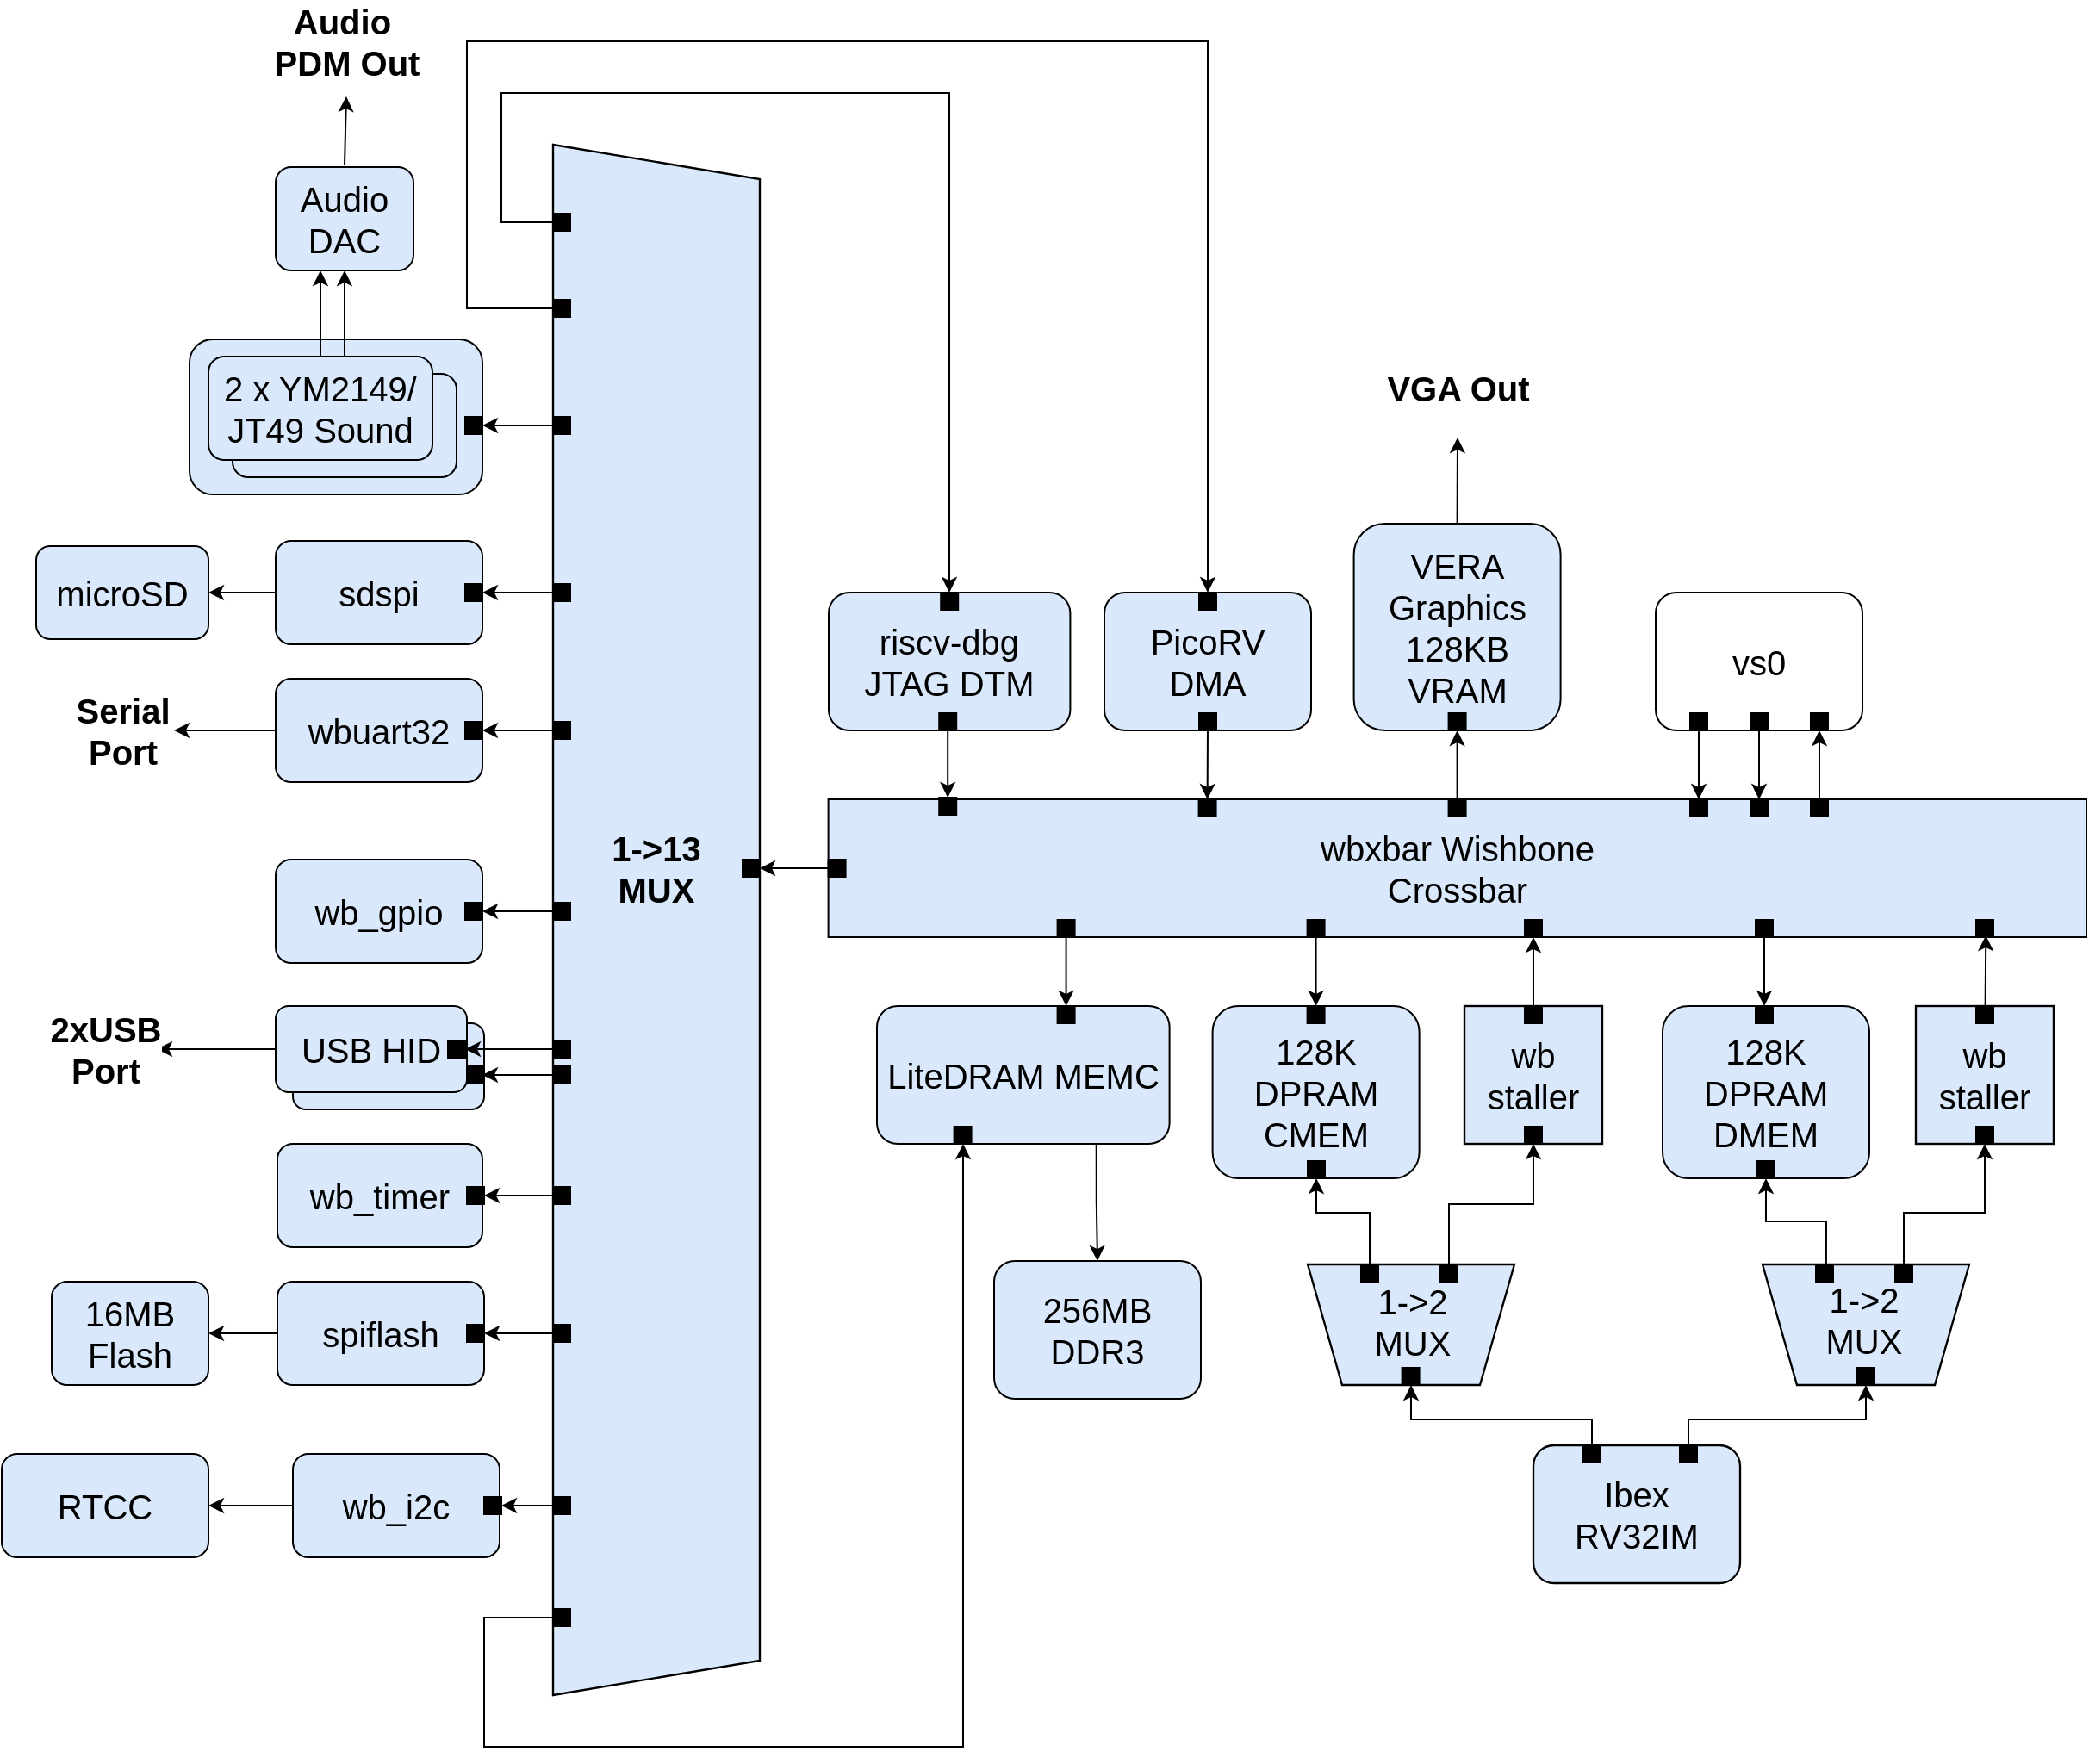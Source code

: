 <mxfile version="26.0.16">
  <diagram id="0d0418cf-194d-6f34-59b4-59e4f961d9f4" name="Page-1">
    <mxGraphModel dx="3425" dy="2591" grid="1" gridSize="10" guides="1" tooltips="1" connect="1" arrows="1" fold="1" page="1" pageScale="1" pageWidth="850" pageHeight="1100" background="#ffffff" math="0" shadow="0">
      <root>
        <mxCell id="0" />
        <mxCell id="1" parent="0" />
        <mxCell id="Jqi_dx3iAauqef2lV8BA-5" value="wb&lt;div&gt;staller&lt;/div&gt;" style="rounded=0;whiteSpace=wrap;html=1;fontSize=20;fontStyle=0;fillColor=#dae8fc;strokeColor=#000000;strokeWidth=1.181;" parent="1" vertex="1">
          <mxGeometry x="631" y="280" width="80" height="80" as="geometry" />
        </mxCell>
        <mxCell id="pw5GlfVRUH-52ESxFIbr-20" value="" style="shape=trapezoid;perimeter=trapezoidPerimeter;whiteSpace=wrap;html=1;fixedSize=1;rotation=90;fillColor=#dae8fc;strokeColor=#000000;strokeWidth=1.181;" parent="1" vertex="1">
          <mxGeometry x="-550" y="170" width="900" height="120" as="geometry" />
        </mxCell>
        <mxCell id="FLBWLRREEo4RobXQaIjN-500" value="" style="rounded=1;whiteSpace=wrap;html=1;fontSize=20;fillColor=#DAE8FC;" parent="1" vertex="1">
          <mxGeometry x="-371" y="-107" width="170" height="90" as="geometry" />
        </mxCell>
        <mxCell id="FLBWLRREEo4RobXQaIjN-583" value="" style="endArrow=classic;html=1;rounded=0;fontSize=20;" parent="1" source="FLBWLRREEo4RobXQaIjN-495" target="FLBWLRREEo4RobXQaIjN-580" edge="1">
          <mxGeometry width="50" height="50" relative="1" as="geometry">
            <mxPoint x="-280" y="-57" as="sourcePoint" />
            <mxPoint x="-230" y="-67" as="targetPoint" />
          </mxGeometry>
        </mxCell>
        <mxCell id="FLBWLRREEo4RobXQaIjN-495" value="YM2149" style="rounded=1;whiteSpace=wrap;html=1;fontSize=20;fillColor=#DAE8FC;" parent="1" vertex="1">
          <mxGeometry x="-346" y="-87" width="130" height="60" as="geometry" />
        </mxCell>
        <mxCell id="FLBWLRREEo4RobXQaIjN-517" value="USB HID" style="rounded=1;whiteSpace=wrap;html=1;fontSize=20;fillColor=#dae8fc;strokeColor=#000000;" parent="1" vertex="1">
          <mxGeometry x="-311" y="290" width="111" height="50" as="geometry" />
        </mxCell>
        <mxCell id="FLBWLRREEo4RobXQaIjN-560" value="" style="rounded=0;whiteSpace=wrap;html=1;fontSize=20;fillColor=#000000;strokeColor=#000000;" parent="1" vertex="1">
          <mxGeometry x="-211" y="315" width="10" height="10" as="geometry" />
        </mxCell>
        <mxCell id="FLBWLRREEo4RobXQaIjN-397" value="wbxbar Wishbone&lt;br&gt;Crossbar" style="rounded=0;whiteSpace=wrap;html=1;fontSize=20;fontStyle=0;fillColor=#DAE8FC;" parent="1" vertex="1">
          <mxGeometry x="-0.2" y="160" width="730.2" height="80" as="geometry" />
        </mxCell>
        <mxCell id="FLBWLRREEo4RobXQaIjN-403" value="PicoRV&lt;br&gt;DMA" style="rounded=1;whiteSpace=wrap;html=1;fontSize=20;fillColor=#DAE8FC;" parent="1" vertex="1">
          <mxGeometry x="160" y="40" width="120" height="80" as="geometry" />
        </mxCell>
        <mxCell id="FLBWLRREEo4RobXQaIjN-404" value="VERA Graphics&lt;br&gt;128KB VRAM&lt;br&gt;" style="rounded=1;whiteSpace=wrap;html=1;fontSize=20;fillColor=#dae8fc;strokeColor=#000000;" parent="1" vertex="1">
          <mxGeometry x="304.8" width="120" height="120" as="geometry" />
        </mxCell>
        <mxCell id="FLBWLRREEo4RobXQaIjN-434" value="" style="endArrow=classic;html=1;rounded=0;fontSize=20;edgeStyle=orthogonalEdgeStyle;entryX=0.5;entryY=0;entryDx=0;entryDy=0;" parent="1" source="FLBWLRREEo4RobXQaIjN-432" target="vOdKWW2uF6KcDU7mGMfG-5" edge="1">
          <mxGeometry width="50" height="50" relative="1" as="geometry">
            <mxPoint x="-226.1" y="280" as="sourcePoint" />
            <mxPoint x="-176.1" y="230" as="targetPoint" />
          </mxGeometry>
        </mxCell>
        <mxCell id="FLBWLRREEo4RobXQaIjN-444" value="" style="rounded=0;whiteSpace=wrap;html=1;fontSize=20;fillColor=#000000;" parent="1" vertex="1">
          <mxGeometry x="359.8" y="160" width="10" height="10" as="geometry" />
        </mxCell>
        <mxCell id="FLBWLRREEo4RobXQaIjN-445" value="" style="rounded=0;whiteSpace=wrap;html=1;fontSize=20;fillColor=#000000;" parent="1" vertex="1">
          <mxGeometry x="359.8" y="110" width="10" height="10" as="geometry" />
        </mxCell>
        <mxCell id="FLBWLRREEo4RobXQaIjN-446" value="" style="endArrow=classic;html=1;rounded=0;fontSize=20;" parent="1" source="FLBWLRREEo4RobXQaIjN-444" target="FLBWLRREEo4RobXQaIjN-445" edge="1">
          <mxGeometry width="50" height="50" relative="1" as="geometry">
            <mxPoint x="114.8" y="370" as="sourcePoint" />
            <mxPoint x="164.8" y="320" as="targetPoint" />
          </mxGeometry>
        </mxCell>
        <mxCell id="FLBWLRREEo4RobXQaIjN-448" value="" style="rounded=0;whiteSpace=wrap;html=1;fontSize=20;fillColor=#000000;" parent="1" vertex="1">
          <mxGeometry x="215.0" y="110" width="10" height="10" as="geometry" />
        </mxCell>
        <mxCell id="FLBWLRREEo4RobXQaIjN-449" value="" style="rounded=0;whiteSpace=wrap;html=1;fontSize=20;fillColor=#000000;" parent="1" vertex="1">
          <mxGeometry x="214.8" y="160" width="10" height="10" as="geometry" />
        </mxCell>
        <mxCell id="FLBWLRREEo4RobXQaIjN-450" value="" style="endArrow=classic;html=1;rounded=0;fontSize=20;" parent="1" source="FLBWLRREEo4RobXQaIjN-448" target="FLBWLRREEo4RobXQaIjN-449" edge="1">
          <mxGeometry width="50" height="50" relative="1" as="geometry">
            <mxPoint x="129.8" y="270" as="sourcePoint" />
            <mxPoint x="179.8" y="220" as="targetPoint" />
          </mxGeometry>
        </mxCell>
        <mxCell id="FLBWLRREEo4RobXQaIjN-480" value="" style="rounded=0;whiteSpace=wrap;html=1;fontSize=20;fillColor=#000000;" parent="1" vertex="1">
          <mxGeometry x="-50" y="195" width="10" height="10" as="geometry" />
        </mxCell>
        <mxCell id="FLBWLRREEo4RobXQaIjN-481" value="" style="rounded=0;whiteSpace=wrap;html=1;fontSize=20;fillColor=#000000;" parent="1" vertex="1">
          <mxGeometry x="-0.2" y="195" width="10" height="10" as="geometry" />
        </mxCell>
        <mxCell id="FLBWLRREEo4RobXQaIjN-482" value="" style="endArrow=classic;html=1;rounded=0;fontSize=20;edgeStyle=orthogonalEdgeStyle;" parent="1" source="FLBWLRREEo4RobXQaIjN-481" target="FLBWLRREEo4RobXQaIjN-480" edge="1">
          <mxGeometry width="50" height="50" relative="1" as="geometry">
            <mxPoint x="140" y="400" as="sourcePoint" />
            <mxPoint x="190" y="350" as="targetPoint" />
          </mxGeometry>
        </mxCell>
        <mxCell id="FLBWLRREEo4RobXQaIjN-486" value="" style="rounded=0;whiteSpace=wrap;html=1;fontSize=20;fillColor=#000000;" parent="1" vertex="1">
          <mxGeometry x="-160" y="-180" width="10" height="10" as="geometry" />
        </mxCell>
        <mxCell id="FLBWLRREEo4RobXQaIjN-487" value="" style="endArrow=classic;html=1;rounded=0;fontSize=20;edgeStyle=orthogonalEdgeStyle;" parent="1" source="FLBWLRREEo4RobXQaIjN-486" target="FLBWLRREEo4RobXQaIjN-485" edge="1">
          <mxGeometry width="50" height="50" relative="1" as="geometry">
            <mxPoint x="140" y="280" as="sourcePoint" />
            <mxPoint x="190" y="230" as="targetPoint" />
            <Array as="points">
              <mxPoint x="-190" y="-175" />
              <mxPoint x="-190" y="-250" />
              <mxPoint x="70" y="-250" />
            </Array>
          </mxGeometry>
        </mxCell>
        <mxCell id="FLBWLRREEo4RobXQaIjN-489" value="" style="rounded=0;whiteSpace=wrap;html=1;fontSize=20;fillColor=#000000;" parent="1" vertex="1">
          <mxGeometry x="215.0" y="40" width="10" height="10" as="geometry" />
        </mxCell>
        <mxCell id="FLBWLRREEo4RobXQaIjN-490" value="" style="rounded=0;whiteSpace=wrap;html=1;fontSize=20;fillColor=#000000;" parent="1" vertex="1">
          <mxGeometry x="-160" y="-130" width="10" height="10" as="geometry" />
        </mxCell>
        <mxCell id="FLBWLRREEo4RobXQaIjN-493" value="" style="rounded=0;whiteSpace=wrap;html=1;fontSize=20;fillColor=#000000;" parent="1" vertex="1">
          <mxGeometry x="-160" y="630" width="10" height="10" as="geometry" />
        </mxCell>
        <mxCell id="FLBWLRREEo4RobXQaIjN-494" value="" style="endArrow=classic;html=1;rounded=0;fontSize=20;edgeStyle=orthogonalEdgeStyle;" parent="1" source="FLBWLRREEo4RobXQaIjN-493" target="FLBWLRREEo4RobXQaIjN-492" edge="1">
          <mxGeometry width="50" height="50" relative="1" as="geometry">
            <mxPoint x="140" y="400" as="sourcePoint" />
            <mxPoint x="190" y="350" as="targetPoint" />
            <Array as="points">
              <mxPoint x="-200" y="635" />
              <mxPoint x="-200" y="710" />
              <mxPoint x="78" y="710" />
            </Array>
          </mxGeometry>
        </mxCell>
        <mxCell id="FLBWLRREEo4RobXQaIjN-496" value="2 x YM2149/&lt;br&gt;JT49 Sound" style="rounded=1;whiteSpace=wrap;html=1;fontSize=20;fillColor=#DAE8FC;" parent="1" vertex="1">
          <mxGeometry x="-360" y="-97" width="130" height="60" as="geometry" />
        </mxCell>
        <mxCell id="FLBWLRREEo4RobXQaIjN-497" value="" style="rounded=0;whiteSpace=wrap;html=1;fontSize=20;fillColor=#000000;" parent="1" vertex="1">
          <mxGeometry x="-211" y="-62" width="10" height="10" as="geometry" />
        </mxCell>
        <mxCell id="FLBWLRREEo4RobXQaIjN-498" value="" style="rounded=0;whiteSpace=wrap;html=1;fontSize=20;fillColor=#000000;" parent="1" vertex="1">
          <mxGeometry x="-160" y="-62" width="10" height="10" as="geometry" />
        </mxCell>
        <mxCell id="FLBWLRREEo4RobXQaIjN-499" value="" style="endArrow=classic;html=1;rounded=0;fontSize=20;" parent="1" source="FLBWLRREEo4RobXQaIjN-498" target="FLBWLRREEo4RobXQaIjN-497" edge="1">
          <mxGeometry width="50" height="50" relative="1" as="geometry">
            <mxPoint x="140" y="373" as="sourcePoint" />
            <mxPoint x="190" y="323" as="targetPoint" />
          </mxGeometry>
        </mxCell>
        <mxCell id="FLBWLRREEo4RobXQaIjN-501" value="sdspi" style="rounded=1;whiteSpace=wrap;html=1;fontSize=20;fillColor=#DAE8FC;strokeColor=default;" parent="1" vertex="1">
          <mxGeometry x="-321.0" y="10" width="120" height="60" as="geometry" />
        </mxCell>
        <mxCell id="FLBWLRREEo4RobXQaIjN-502" value="" style="rounded=0;whiteSpace=wrap;html=1;fontSize=20;fillColor=#000000;strokeColor=default;" parent="1" vertex="1">
          <mxGeometry x="-211" y="35" width="10" height="10" as="geometry" />
        </mxCell>
        <mxCell id="FLBWLRREEo4RobXQaIjN-503" value="" style="rounded=0;whiteSpace=wrap;html=1;fontSize=20;fillColor=#000000;" parent="1" vertex="1">
          <mxGeometry x="-160" y="35" width="10" height="10" as="geometry" />
        </mxCell>
        <mxCell id="FLBWLRREEo4RobXQaIjN-504" value="" style="endArrow=classic;html=1;rounded=0;fontSize=20;" parent="1" source="FLBWLRREEo4RobXQaIjN-503" target="FLBWLRREEo4RobXQaIjN-502" edge="1">
          <mxGeometry width="50" height="50" relative="1" as="geometry">
            <mxPoint x="140" y="370" as="sourcePoint" />
            <mxPoint x="190" y="320" as="targetPoint" />
          </mxGeometry>
        </mxCell>
        <mxCell id="FLBWLRREEo4RobXQaIjN-505" value="wbuart32" style="rounded=1;whiteSpace=wrap;html=1;fontSize=20;fillColor=#DAE8FC;strokeColor=default;" parent="1" vertex="1">
          <mxGeometry x="-321.0" y="90" width="120" height="60" as="geometry" />
        </mxCell>
        <mxCell id="FLBWLRREEo4RobXQaIjN-506" value="" style="rounded=0;whiteSpace=wrap;html=1;fontSize=20;fillColor=#000000;" parent="1" vertex="1">
          <mxGeometry x="-211" y="115" width="10" height="10" as="geometry" />
        </mxCell>
        <mxCell id="FLBWLRREEo4RobXQaIjN-507" value="" style="rounded=0;whiteSpace=wrap;html=1;fontSize=20;fillColor=#000000;" parent="1" vertex="1">
          <mxGeometry x="-160" y="115" width="10" height="10" as="geometry" />
        </mxCell>
        <mxCell id="FLBWLRREEo4RobXQaIjN-508" value="" style="endArrow=classic;html=1;rounded=0;fontSize=20;" parent="1" source="FLBWLRREEo4RobXQaIjN-507" target="FLBWLRREEo4RobXQaIjN-506" edge="1">
          <mxGeometry width="50" height="50" relative="1" as="geometry">
            <mxPoint x="140" y="370" as="sourcePoint" />
            <mxPoint x="190" y="320" as="targetPoint" />
          </mxGeometry>
        </mxCell>
        <mxCell id="FLBWLRREEo4RobXQaIjN-509" value="wb_gpio" style="rounded=1;whiteSpace=wrap;html=1;fontSize=20;fillColor=#DAE8FC;strokeColor=default;" parent="1" vertex="1">
          <mxGeometry x="-321" y="195" width="120" height="60" as="geometry" />
        </mxCell>
        <mxCell id="FLBWLRREEo4RobXQaIjN-510" value="" style="rounded=0;whiteSpace=wrap;html=1;fontSize=20;fillColor=#000000;" parent="1" vertex="1">
          <mxGeometry x="-211" y="220" width="10" height="10" as="geometry" />
        </mxCell>
        <mxCell id="FLBWLRREEo4RobXQaIjN-511" value="" style="rounded=0;whiteSpace=wrap;html=1;fontSize=20;fillColor=#000000;" parent="1" vertex="1">
          <mxGeometry x="-160" y="220" width="10" height="10" as="geometry" />
        </mxCell>
        <mxCell id="FLBWLRREEo4RobXQaIjN-512" value="" style="endArrow=classic;html=1;rounded=0;fontSize=20;" parent="1" source="FLBWLRREEo4RobXQaIjN-511" target="FLBWLRREEo4RobXQaIjN-510" edge="1">
          <mxGeometry width="50" height="50" relative="1" as="geometry">
            <mxPoint x="140" y="400" as="sourcePoint" />
            <mxPoint x="190" y="350" as="targetPoint" />
          </mxGeometry>
        </mxCell>
        <mxCell id="FLBWLRREEo4RobXQaIjN-513" value="USB HID" style="rounded=1;whiteSpace=wrap;html=1;fontSize=20;fillColor=#dae8fc;strokeColor=#000000;" parent="1" vertex="1">
          <mxGeometry x="-321" y="280" width="111" height="50" as="geometry" />
        </mxCell>
        <mxCell id="FLBWLRREEo4RobXQaIjN-528" value="&lt;font style=&quot;font-size: 20px;&quot;&gt;wb_timer&lt;br style=&quot;font-size: 20px;&quot;&gt;&lt;/font&gt;" style="rounded=1;whiteSpace=wrap;html=1;fillColor=#DAE8FC;strokeColor=default;fontSize=20;" parent="1" vertex="1">
          <mxGeometry x="-320" y="360" width="119" height="60" as="geometry" />
        </mxCell>
        <mxCell id="FLBWLRREEo4RobXQaIjN-532" value="spiflash" style="rounded=1;whiteSpace=wrap;html=1;fontSize=20;align=center;fillColor=#dae8fc;strokeColor=#000000;" parent="1" vertex="1">
          <mxGeometry x="-320" y="440" width="120" height="60" as="geometry" />
        </mxCell>
        <mxCell id="FLBWLRREEo4RobXQaIjN-555" value="" style="endArrow=classic;html=1;rounded=0;fontSize=20;" parent="1" source="FLBWLRREEo4RobXQaIjN-557" target="FLBWLRREEo4RobXQaIjN-556" edge="1">
          <mxGeometry width="50" height="50" relative="1" as="geometry">
            <mxPoint x="-375" y="360" as="sourcePoint" />
            <mxPoint x="-350" y="310" as="targetPoint" />
          </mxGeometry>
        </mxCell>
        <mxCell id="FLBWLRREEo4RobXQaIjN-556" value="" style="rounded=0;whiteSpace=wrap;html=1;fontSize=20;fillColor=#000000;strokeColor=#000000;" parent="1" vertex="1">
          <mxGeometry x="-221" y="300" width="10" height="10" as="geometry" />
        </mxCell>
        <mxCell id="FLBWLRREEo4RobXQaIjN-557" value="" style="rounded=0;whiteSpace=wrap;html=1;fontSize=20;strokeColor=#000000;fillColor=#000000;" parent="1" vertex="1">
          <mxGeometry x="-160" y="300" width="10" height="10" as="geometry" />
        </mxCell>
        <mxCell id="FLBWLRREEo4RobXQaIjN-559" value="" style="endArrow=classic;html=1;rounded=0;fontSize=20;" parent="1" source="FLBWLRREEo4RobXQaIjN-561" target="FLBWLRREEo4RobXQaIjN-560" edge="1">
          <mxGeometry width="50" height="50" relative="1" as="geometry">
            <mxPoint x="-375" y="360" as="sourcePoint" />
            <mxPoint x="-350" y="310" as="targetPoint" />
          </mxGeometry>
        </mxCell>
        <mxCell id="FLBWLRREEo4RobXQaIjN-561" value="" style="rounded=0;whiteSpace=wrap;html=1;fontSize=20;strokeColor=#000000;fillColor=#000000;" parent="1" vertex="1">
          <mxGeometry x="-160" y="315" width="10" height="10" as="geometry" />
        </mxCell>
        <mxCell id="FLBWLRREEo4RobXQaIjN-562" value="" style="endArrow=classic;html=1;rounded=0;fontSize=20;" parent="1" source="FLBWLRREEo4RobXQaIjN-564" target="FLBWLRREEo4RobXQaIjN-563" edge="1">
          <mxGeometry width="50" height="50" relative="1" as="geometry">
            <mxPoint x="-375" y="360" as="sourcePoint" />
            <mxPoint x="-350" y="310" as="targetPoint" />
          </mxGeometry>
        </mxCell>
        <mxCell id="FLBWLRREEo4RobXQaIjN-563" value="" style="rounded=0;whiteSpace=wrap;html=1;fontSize=20;fillColor=#000000;strokeColor=#000000;" parent="1" vertex="1">
          <mxGeometry x="-210" y="385" width="10" height="10" as="geometry" />
        </mxCell>
        <mxCell id="FLBWLRREEo4RobXQaIjN-564" value="" style="rounded=0;whiteSpace=wrap;html=1;fontSize=20;strokeColor=#000000;fillColor=#000000;" parent="1" vertex="1">
          <mxGeometry x="-160" y="385" width="10" height="10" as="geometry" />
        </mxCell>
        <mxCell id="FLBWLRREEo4RobXQaIjN-566" value="" style="endArrow=classic;html=1;rounded=0;fontSize=20;" parent="1" source="FLBWLRREEo4RobXQaIjN-568" target="FLBWLRREEo4RobXQaIjN-567" edge="1">
          <mxGeometry width="50" height="50" relative="1" as="geometry">
            <mxPoint x="-375" y="360" as="sourcePoint" />
            <mxPoint x="-350" y="310" as="targetPoint" />
          </mxGeometry>
        </mxCell>
        <mxCell id="FLBWLRREEo4RobXQaIjN-567" value="" style="rounded=0;whiteSpace=wrap;html=1;fontSize=20;fillColor=#000000;strokeColor=#000000;" parent="1" vertex="1">
          <mxGeometry x="-210" y="465" width="10" height="10" as="geometry" />
        </mxCell>
        <mxCell id="FLBWLRREEo4RobXQaIjN-568" value="" style="rounded=0;whiteSpace=wrap;html=1;fontSize=20;strokeColor=#000000;fillColor=#000000;" parent="1" vertex="1">
          <mxGeometry x="-160" y="465" width="10" height="10" as="geometry" />
        </mxCell>
        <mxCell id="FLBWLRREEo4RobXQaIjN-580" value="Audio DAC" style="rounded=1;whiteSpace=wrap;html=1;fontColor=#000000;strokeColor=#000000;strokeWidth=1;fillColor=#DAE8FC;fontSize=20;" parent="1" vertex="1">
          <mxGeometry x="-321" y="-207" width="80" height="60" as="geometry" />
        </mxCell>
        <mxCell id="FLBWLRREEo4RobXQaIjN-585" value="" style="endArrow=classic;html=1;rounded=0;fontSize=20;" parent="1" source="FLBWLRREEo4RobXQaIjN-496" edge="1">
          <mxGeometry width="50" height="50" relative="1" as="geometry">
            <mxPoint x="-280" y="-17" as="sourcePoint" />
            <mxPoint x="-295" y="-147" as="targetPoint" />
          </mxGeometry>
        </mxCell>
        <mxCell id="FLBWLRREEo4RobXQaIjN-586" value="microSD" style="rounded=1;whiteSpace=wrap;html=1;fontSize=20;align=center;fillColor=#DAE8FC;strokeColor=default;" parent="1" vertex="1">
          <mxGeometry x="-460" y="13" width="100" height="54" as="geometry" />
        </mxCell>
        <mxCell id="FLBWLRREEo4RobXQaIjN-587" value="" style="endArrow=classic;html=1;rounded=0;fontSize=20;strokeColor=default;" parent="1" source="FLBWLRREEo4RobXQaIjN-501" target="FLBWLRREEo4RobXQaIjN-586" edge="1">
          <mxGeometry width="50" height="50" relative="1" as="geometry">
            <mxPoint x="-130" y="270" as="sourcePoint" />
            <mxPoint x="-80" y="220" as="targetPoint" />
          </mxGeometry>
        </mxCell>
        <mxCell id="FLBWLRREEo4RobXQaIjN-588" value="16MB Flash" style="rounded=1;whiteSpace=wrap;html=1;fontSize=20;align=center;fillColor=#dae8fc;strokeColor=#000000;" parent="1" vertex="1">
          <mxGeometry x="-451" y="440" width="91" height="60" as="geometry" />
        </mxCell>
        <mxCell id="FLBWLRREEo4RobXQaIjN-589" value="" style="endArrow=classic;html=1;rounded=0;fontSize=20;" parent="1" source="FLBWLRREEo4RobXQaIjN-532" target="FLBWLRREEo4RobXQaIjN-588" edge="1">
          <mxGeometry width="50" height="50" relative="1" as="geometry">
            <mxPoint x="-160" y="270" as="sourcePoint" />
            <mxPoint x="-110" y="220" as="targetPoint" />
          </mxGeometry>
        </mxCell>
        <mxCell id="FLBWLRREEo4RobXQaIjN-602" value="&lt;b&gt;Audio&amp;nbsp;&lt;/b&gt;&lt;div&gt;&lt;b&gt;PDM Out&lt;/b&gt;&lt;/div&gt;" style="endArrow=classic;html=1;rounded=0;fontSize=20;exitX=0.5;exitY=0;exitDx=0;exitDy=0;" parent="1" edge="1">
          <mxGeometry x="1" y="32" width="50" height="50" relative="1" as="geometry">
            <mxPoint x="-281" y="-208" as="sourcePoint" />
            <mxPoint x="-280" y="-248" as="targetPoint" />
            <mxPoint x="32" y="-31" as="offset" />
          </mxGeometry>
        </mxCell>
        <mxCell id="FLBWLRREEo4RobXQaIjN-603" value="VGA Out" style="endArrow=classic;html=1;rounded=0;fontSize=20;exitX=0.5;exitY=0;exitDx=0;exitDy=0;fontStyle=1" parent="1" source="FLBWLRREEo4RobXQaIjN-404" edge="1">
          <mxGeometry x="1" y="30" width="50" height="50" relative="1" as="geometry">
            <mxPoint x="-15" y="70" as="sourcePoint" />
            <mxPoint x="365" y="-50" as="targetPoint" />
            <mxPoint x="30" y="-29" as="offset" />
          </mxGeometry>
        </mxCell>
        <mxCell id="FLBWLRREEo4RobXQaIjN-604" value="&lt;b&gt;Serial&lt;br&gt;Port&lt;/b&gt;" style="endArrow=classic;html=1;rounded=0;fontSize=20;exitX=0;exitY=0.5;exitDx=0;exitDy=0;" parent="1" source="FLBWLRREEo4RobXQaIjN-505" edge="1">
          <mxGeometry x="1" y="30" width="50" height="50" relative="1" as="geometry">
            <mxPoint x="-230" y="240" as="sourcePoint" />
            <mxPoint x="-380" y="120" as="targetPoint" />
            <mxPoint x="-30" y="-30" as="offset" />
          </mxGeometry>
        </mxCell>
        <mxCell id="vOdKWW2uF6KcDU7mGMfG-5" value="" style="rounded=0;whiteSpace=wrap;html=1;fontSize=20;fillColor=#000000;" parent="1" vertex="1">
          <mxGeometry x="64.1" y="159" width="10" height="10" as="geometry" />
        </mxCell>
        <mxCell id="vOdKWW2uF6KcDU7mGMfG-10" value="" style="endArrow=classic;html=1;rounded=0;fontSize=20;strokeColor=default;jumpStyle=arc;entryX=0.5;entryY=0;entryDx=0;entryDy=0;edgeStyle=orthogonalEdgeStyle;jumpSize=11;exitX=0;exitY=0.5;exitDx=0;exitDy=0;" parent="1" source="FLBWLRREEo4RobXQaIjN-490" target="FLBWLRREEo4RobXQaIjN-489" edge="1">
          <mxGeometry width="50" height="50" relative="1" as="geometry">
            <mxPoint x="-430" y="-90" as="sourcePoint" />
            <mxPoint x="270" y="-60" as="targetPoint" />
            <Array as="points">
              <mxPoint x="-210" y="-125" />
              <mxPoint x="-210" y="-280" />
              <mxPoint x="220" y="-280" />
            </Array>
          </mxGeometry>
        </mxCell>
        <mxCell id="vOdKWW2uF6KcDU7mGMfG-11" value="&lt;b&gt;2xUSB&lt;br&gt;Port&lt;/b&gt;" style="endArrow=classic;html=1;rounded=0;fontSize=20;exitX=0;exitY=0.5;exitDx=0;exitDy=0;" parent="1" source="FLBWLRREEo4RobXQaIjN-513" edge="1">
          <mxGeometry x="1" y="30" width="50" height="50" relative="1" as="geometry">
            <mxPoint x="-311.0" y="160" as="sourcePoint" />
            <mxPoint x="-390" y="305" as="targetPoint" />
            <mxPoint x="-30" y="-30" as="offset" />
          </mxGeometry>
        </mxCell>
        <mxCell id="982IbK_s0J7Qj91UOSw4-1" value="wb_i2c" style="rounded=1;whiteSpace=wrap;html=1;fontSize=20;align=center;fillColor=#dae8fc;strokeColor=#000000;" parent="1" vertex="1">
          <mxGeometry x="-311" y="540" width="120" height="60" as="geometry" />
        </mxCell>
        <mxCell id="982IbK_s0J7Qj91UOSw4-2" value="" style="endArrow=classic;html=1;rounded=0;fontSize=20;" parent="1" source="982IbK_s0J7Qj91UOSw4-4" target="982IbK_s0J7Qj91UOSw4-3" edge="1">
          <mxGeometry width="50" height="50" relative="1" as="geometry">
            <mxPoint x="-375" y="345" as="sourcePoint" />
            <mxPoint x="-350" y="295" as="targetPoint" />
          </mxGeometry>
        </mxCell>
        <mxCell id="982IbK_s0J7Qj91UOSw4-3" value="" style="rounded=0;whiteSpace=wrap;html=1;fontSize=20;fillColor=#000000;strokeColor=#000000;" parent="1" vertex="1">
          <mxGeometry x="-200" y="565" width="10" height="10" as="geometry" />
        </mxCell>
        <mxCell id="982IbK_s0J7Qj91UOSw4-4" value="" style="rounded=0;whiteSpace=wrap;html=1;fontSize=20;strokeColor=#000000;fillColor=#000000;" parent="1" vertex="1">
          <mxGeometry x="-160" y="565" width="10" height="10" as="geometry" />
        </mxCell>
        <mxCell id="LwgXlr3yUNS4f10sqHcQ-1" value="RTCC" style="rounded=1;whiteSpace=wrap;html=1;fontSize=20;align=center;fillColor=#dae8fc;strokeColor=#000000;" parent="1" vertex="1">
          <mxGeometry x="-480" y="540" width="120" height="60" as="geometry" />
        </mxCell>
        <mxCell id="LwgXlr3yUNS4f10sqHcQ-2" value="" style="endArrow=classic;html=1;rounded=0;" parent="1" source="982IbK_s0J7Qj91UOSw4-1" target="LwgXlr3yUNS4f10sqHcQ-1" edge="1">
          <mxGeometry width="50" height="50" relative="1" as="geometry">
            <mxPoint x="-450.8" y="710" as="sourcePoint" />
            <mxPoint x="-400.8" y="660" as="targetPoint" />
          </mxGeometry>
        </mxCell>
        <mxCell id="pw5GlfVRUH-52ESxFIbr-21" value="1-&amp;gt;13&lt;div&gt;MUX&lt;/div&gt;" style="text;html=1;align=center;verticalAlign=middle;whiteSpace=wrap;rounded=0;fontStyle=1;fontSize=20;" parent="1" vertex="1">
          <mxGeometry x="-130" y="185" width="60" height="30" as="geometry" />
        </mxCell>
        <mxCell id="FLBWLRREEo4RobXQaIjN-405" value="vs0" style="rounded=1;whiteSpace=wrap;html=1;fontSize=20;rotation=0;container=0;" parent="1" vertex="1">
          <mxGeometry x="480" y="40" width="120" height="80" as="geometry" />
        </mxCell>
        <mxCell id="FLBWLRREEo4RobXQaIjN-455" value="" style="rounded=0;whiteSpace=wrap;html=1;fontSize=20;fillColor=#000000;rotation=-180;container=0;" parent="1" vertex="1">
          <mxGeometry x="570" y="110" width="10" height="10" as="geometry" />
        </mxCell>
        <mxCell id="FLBWLRREEo4RobXQaIjN-456" value="" style="rounded=0;whiteSpace=wrap;html=1;fontSize=20;fillColor=#000000;rotation=-180;container=0;" parent="1" vertex="1">
          <mxGeometry x="570" y="160" width="10" height="10" as="geometry" />
        </mxCell>
        <mxCell id="FLBWLRREEo4RobXQaIjN-457" value="" style="endArrow=classic;html=1;rounded=0;fontSize=20;" parent="1" source="FLBWLRREEo4RobXQaIjN-456" target="FLBWLRREEo4RobXQaIjN-455" edge="1">
          <mxGeometry width="50" height="50" relative="1" as="geometry">
            <mxPoint x="476" y="120" as="sourcePoint" />
            <mxPoint x="426" y="170" as="targetPoint" />
          </mxGeometry>
        </mxCell>
        <mxCell id="FLBWLRREEo4RobXQaIjN-459" value="" style="rounded=0;whiteSpace=wrap;html=1;fontSize=20;fillColor=#000000;rotation=-180;container=0;" parent="1" vertex="1">
          <mxGeometry x="535" y="160" width="10" height="10" as="geometry" />
        </mxCell>
        <mxCell id="FLBWLRREEo4RobXQaIjN-460" value="" style="rounded=0;whiteSpace=wrap;html=1;fontSize=20;fillColor=#000000;rotation=-180;container=0;" parent="1" vertex="1">
          <mxGeometry x="535" y="110" width="10" height="10" as="geometry" />
        </mxCell>
        <mxCell id="FLBWLRREEo4RobXQaIjN-461" value="" style="endArrow=classic;html=1;rounded=0;fontSize=20;" parent="1" source="FLBWLRREEo4RobXQaIjN-460" target="FLBWLRREEo4RobXQaIjN-459" edge="1">
          <mxGeometry width="50" height="50" relative="1" as="geometry">
            <mxPoint x="481" y="120" as="sourcePoint" />
            <mxPoint x="431" y="170" as="targetPoint" />
          </mxGeometry>
        </mxCell>
        <mxCell id="ALevJJCQc9MknvfrLfr0-1" value="" style="rounded=0;whiteSpace=wrap;html=1;fontSize=20;fillColor=#000000;rotation=-180;container=0;" parent="1" vertex="1">
          <mxGeometry x="500" y="160" width="10" height="10" as="geometry" />
        </mxCell>
        <mxCell id="ALevJJCQc9MknvfrLfr0-2" value="" style="rounded=0;whiteSpace=wrap;html=1;fontSize=20;fillColor=#000000;rotation=-180;container=0;" parent="1" vertex="1">
          <mxGeometry x="500" y="110" width="10" height="10" as="geometry" />
        </mxCell>
        <mxCell id="ALevJJCQc9MknvfrLfr0-3" value="" style="endArrow=classic;html=1;rounded=0;fontSize=20;" parent="1" source="ALevJJCQc9MknvfrLfr0-2" target="ALevJJCQc9MknvfrLfr0-1" edge="1">
          <mxGeometry width="50" height="50" relative="1" as="geometry">
            <mxPoint x="446" y="120" as="sourcePoint" />
            <mxPoint x="396" y="170" as="targetPoint" />
          </mxGeometry>
        </mxCell>
        <mxCell id="pw5GlfVRUH-52ESxFIbr-28" value="" style="group" parent="1" vertex="1" connectable="0">
          <mxGeometry x="-1.421e-14" y="40" width="140.2" height="80" as="geometry" />
        </mxCell>
        <mxCell id="FLBWLRREEo4RobXQaIjN-401" value="riscv-dbg&lt;br style=&quot;font-size: 20px;&quot;&gt;JTAG DTM&lt;br style=&quot;font-size: 20px;&quot;&gt;" style="rounded=1;whiteSpace=wrap;html=1;fontSize=20;fillColor=#DAE8FC;strokeColor=default;" parent="pw5GlfVRUH-52ESxFIbr-28" vertex="1">
          <mxGeometry width="140.2" height="80" as="geometry" />
        </mxCell>
        <mxCell id="FLBWLRREEo4RobXQaIjN-432" value="" style="rounded=0;whiteSpace=wrap;html=1;fontSize=20;fillColor=#000000;" parent="pw5GlfVRUH-52ESxFIbr-28" vertex="1">
          <mxGeometry x="64.1" y="70" width="10" height="10" as="geometry" />
        </mxCell>
        <mxCell id="FLBWLRREEo4RobXQaIjN-485" value="" style="rounded=0;whiteSpace=wrap;html=1;fontSize=20;fillColor=#000000;" parent="pw5GlfVRUH-52ESxFIbr-28" vertex="1">
          <mxGeometry x="65.1" width="10" height="10" as="geometry" />
        </mxCell>
        <mxCell id="FLBWLRREEo4RobXQaIjN-399" value="128K&lt;br&gt;DPRAM&lt;br&gt;DMEM" style="rounded=1;whiteSpace=wrap;html=1;fontSize=20;fillColor=#DAE8FC;" parent="1" vertex="1">
          <mxGeometry x="484" y="280" width="120" height="100" as="geometry" />
        </mxCell>
        <mxCell id="pw5GlfVRUH-52ESxFIbr-8" value="" style="shape=trapezoid;perimeter=trapezoidPerimeter;whiteSpace=wrap;html=1;fixedSize=1;rotation=-180;fillColor=#dae8fc;strokeColor=#000000;strokeWidth=1.181;" parent="1" vertex="1">
          <mxGeometry x="542" y="430" width="120" height="70" as="geometry" />
        </mxCell>
        <mxCell id="FLBWLRREEo4RobXQaIjN-398" value="128K&lt;br&gt;DPRAM&lt;br&gt;CMEM" style="rounded=1;whiteSpace=wrap;html=1;fontSize=20;fillColor=#DAE8FC;" parent="1" vertex="1">
          <mxGeometry x="222.8" y="280" width="120" height="100" as="geometry" />
        </mxCell>
        <mxCell id="FLBWLRREEo4RobXQaIjN-400" value="Ibex&lt;br style=&quot;font-size: 20px&quot;&gt;RV32IM" style="rounded=1;whiteSpace=wrap;html=1;fontSize=20;fillColor=#dae8fc;strokeColor=#000000;fontStyle=0;strokeWidth=1.181;" parent="1" vertex="1">
          <mxGeometry x="409" y="535" width="120" height="80" as="geometry" />
        </mxCell>
        <mxCell id="FLBWLRREEo4RobXQaIjN-402" value="LiteDRAM MEMC" style="rounded=1;whiteSpace=wrap;html=1;fontSize=20;fillColor=#DAE8FC;strokeColor=default;" parent="1" vertex="1">
          <mxGeometry x="28" y="280" width="169.8" height="80" as="geometry" />
        </mxCell>
        <mxCell id="FLBWLRREEo4RobXQaIjN-422" value="" style="endArrow=classic;html=1;rounded=0;fontSize=20;entryX=0.5;entryY=0;entryDx=0;entryDy=0;exitX=0.5;exitY=0;exitDx=0;exitDy=0;edgeStyle=orthogonalEdgeStyle;" parent="1" source="FLBWLRREEo4RobXQaIjN-441" target="pw5GlfVRUH-52ESxFIbr-1" edge="1">
          <mxGeometry width="50" height="50" relative="1" as="geometry">
            <mxPoint x="360" y="600" as="sourcePoint" />
            <mxPoint x="360" y="630" as="targetPoint" />
            <Array as="points">
              <mxPoint x="443" y="520" />
              <mxPoint x="338" y="520" />
            </Array>
          </mxGeometry>
        </mxCell>
        <mxCell id="FLBWLRREEo4RobXQaIjN-429" value="" style="endArrow=classic;html=1;rounded=0;fontSize=20;edgeStyle=orthogonalEdgeStyle;" parent="1" source="FLBWLRREEo4RobXQaIjN-442" target="FLBWLRREEo4RobXQaIjN-430" edge="1">
          <mxGeometry width="50" height="50" relative="1" as="geometry">
            <mxPoint x="445" y="600" as="sourcePoint" />
            <mxPoint x="179" y="665" as="targetPoint" />
            <Array as="points">
              <mxPoint x="499" y="520" />
              <mxPoint x="602" y="520" />
            </Array>
          </mxGeometry>
        </mxCell>
        <mxCell id="FLBWLRREEo4RobXQaIjN-430" value="" style="rounded=0;whiteSpace=wrap;html=1;fontSize=20;fillColor=#000000;" parent="1" vertex="1">
          <mxGeometry x="596.8" y="490" width="10" height="10" as="geometry" />
        </mxCell>
        <mxCell id="FLBWLRREEo4RobXQaIjN-441" value="" style="rounded=0;whiteSpace=wrap;html=1;fontSize=20;fillColor=#000000;" parent="1" vertex="1">
          <mxGeometry x="438" y="535" width="10" height="10" as="geometry" />
        </mxCell>
        <mxCell id="FLBWLRREEo4RobXQaIjN-442" value="" style="rounded=0;whiteSpace=wrap;html=1;fontSize=20;fillColor=#000000;" parent="1" vertex="1">
          <mxGeometry x="494" y="535" width="10" height="10" as="geometry" />
        </mxCell>
        <mxCell id="FLBWLRREEo4RobXQaIjN-462" value="" style="rounded=0;whiteSpace=wrap;html=1;fontSize=20;fillColor=#000000;" parent="1" vertex="1">
          <mxGeometry x="132.8" y="280" width="10" height="10" as="geometry" />
        </mxCell>
        <mxCell id="FLBWLRREEo4RobXQaIjN-463" value="" style="rounded=0;whiteSpace=wrap;html=1;fontSize=20;fillColor=#000000;" parent="1" vertex="1">
          <mxGeometry x="132.8" y="230" width="10" height="10" as="geometry" />
        </mxCell>
        <mxCell id="FLBWLRREEo4RobXQaIjN-464" value="" style="endArrow=classic;html=1;rounded=0;fontSize=20;" parent="1" source="FLBWLRREEo4RobXQaIjN-463" target="FLBWLRREEo4RobXQaIjN-462" edge="1">
          <mxGeometry width="50" height="50" relative="1" as="geometry">
            <mxPoint x="57.8" y="280" as="sourcePoint" />
            <mxPoint x="107.8" y="230" as="targetPoint" />
          </mxGeometry>
        </mxCell>
        <mxCell id="FLBWLRREEo4RobXQaIjN-466" value="" style="rounded=0;whiteSpace=wrap;html=1;fontSize=20;fillColor=#000000;" parent="1" vertex="1">
          <mxGeometry x="278" y="370" width="10" height="10" as="geometry" />
        </mxCell>
        <mxCell id="FLBWLRREEo4RobXQaIjN-467" value="" style="rounded=0;whiteSpace=wrap;html=1;fontSize=20;fillColor=#000000;" parent="1" vertex="1">
          <mxGeometry x="309" y="430" width="10" height="10" as="geometry" />
        </mxCell>
        <mxCell id="FLBWLRREEo4RobXQaIjN-468" value="" style="endArrow=classic;html=1;rounded=0;fontSize=20;edgeStyle=orthogonalEdgeStyle;" parent="1" source="FLBWLRREEo4RobXQaIjN-467" target="FLBWLRREEo4RobXQaIjN-466" edge="1">
          <mxGeometry width="50" height="50" relative="1" as="geometry">
            <mxPoint x="42.8" y="280" as="sourcePoint" />
            <mxPoint x="92.8" y="230" as="targetPoint" />
            <Array as="points">
              <mxPoint x="314" y="400" />
              <mxPoint x="283" y="400" />
            </Array>
          </mxGeometry>
        </mxCell>
        <mxCell id="FLBWLRREEo4RobXQaIjN-469" value="" style="rounded=0;whiteSpace=wrap;html=1;fontSize=20;fillColor=#000000;" parent="1" vertex="1">
          <mxGeometry x="277.8" y="280" width="10" height="10" as="geometry" />
        </mxCell>
        <mxCell id="FLBWLRREEo4RobXQaIjN-470" value="" style="rounded=0;whiteSpace=wrap;html=1;fontSize=20;fillColor=#000000;" parent="1" vertex="1">
          <mxGeometry x="277.8" y="230" width="10" height="10" as="geometry" />
        </mxCell>
        <mxCell id="FLBWLRREEo4RobXQaIjN-471" value="" style="endArrow=classic;html=1;rounded=0;fontSize=20;" parent="1" source="FLBWLRREEo4RobXQaIjN-470" target="FLBWLRREEo4RobXQaIjN-469" edge="1">
          <mxGeometry width="50" height="50" relative="1" as="geometry">
            <mxPoint x="20.8" y="280" as="sourcePoint" />
            <mxPoint x="70.8" y="230" as="targetPoint" />
          </mxGeometry>
        </mxCell>
        <mxCell id="FLBWLRREEo4RobXQaIjN-472" value="" style="rounded=0;whiteSpace=wrap;html=1;fontSize=20;fillColor=#000000;" parent="1" vertex="1">
          <mxGeometry x="538" y="280" width="10" height="10" as="geometry" />
        </mxCell>
        <mxCell id="FLBWLRREEo4RobXQaIjN-473" value="" style="rounded=0;whiteSpace=wrap;html=1;fontSize=20;fillColor=#000000;" parent="1" vertex="1">
          <mxGeometry x="538" y="230" width="10" height="10" as="geometry" />
        </mxCell>
        <mxCell id="FLBWLRREEo4RobXQaIjN-474" value="" style="endArrow=classic;html=1;rounded=0;fontSize=20;" parent="1" source="FLBWLRREEo4RobXQaIjN-473" target="FLBWLRREEo4RobXQaIjN-472" edge="1">
          <mxGeometry width="50" height="50" relative="1" as="geometry">
            <mxPoint x="228.8" y="160" as="sourcePoint" />
            <mxPoint x="278.8" y="110" as="targetPoint" />
          </mxGeometry>
        </mxCell>
        <mxCell id="FLBWLRREEo4RobXQaIjN-492" value="" style="rounded=0;whiteSpace=wrap;html=1;fontSize=20;fillColor=#000000;" parent="1" vertex="1">
          <mxGeometry x="72.8" y="350" width="10" height="10" as="geometry" />
        </mxCell>
        <mxCell id="FLBWLRREEo4RobXQaIjN-578" value="256MB DDR3" style="rounded=1;whiteSpace=wrap;html=1;fontSize=20;fillColor=#DAE8FC;strokeColor=default;" parent="1" vertex="1">
          <mxGeometry x="96" y="428" width="120" height="80" as="geometry" />
        </mxCell>
        <mxCell id="FLBWLRREEo4RobXQaIjN-579" value="" style="endArrow=classic;html=1;rounded=0;fontSize=20;exitX=0.75;exitY=1;exitDx=0;exitDy=0;entryX=0.5;entryY=0;entryDx=0;entryDy=0;edgeStyle=orthogonalEdgeStyle;" parent="1" source="FLBWLRREEo4RobXQaIjN-402" target="FLBWLRREEo4RobXQaIjN-578" edge="1">
          <mxGeometry width="50" height="50" relative="1" as="geometry">
            <mxPoint x="158" y="500" as="sourcePoint" />
            <mxPoint x="208" y="450" as="targetPoint" />
          </mxGeometry>
        </mxCell>
        <mxCell id="pw5GlfVRUH-52ESxFIbr-1" value="" style="shape=trapezoid;perimeter=trapezoidPerimeter;whiteSpace=wrap;html=1;fixedSize=1;rotation=-180;fillColor=#dae8fc;strokeColor=#000000;strokeWidth=1.181;" parent="1" vertex="1">
          <mxGeometry x="278" y="430" width="120" height="70" as="geometry" />
        </mxCell>
        <mxCell id="pw5GlfVRUH-52ESxFIbr-3" value="" style="rounded=0;whiteSpace=wrap;html=1;fontSize=20;fillColor=#000000;" parent="1" vertex="1">
          <mxGeometry x="355" y="430" width="10" height="10" as="geometry" />
        </mxCell>
        <mxCell id="pw5GlfVRUH-52ESxFIbr-4" value="" style="rounded=0;whiteSpace=wrap;html=1;fontSize=20;fillColor=#000000;" parent="1" vertex="1">
          <mxGeometry x="309" y="430" width="10" height="10" as="geometry" />
        </mxCell>
        <mxCell id="pw5GlfVRUH-52ESxFIbr-5" value="" style="rounded=0;whiteSpace=wrap;html=1;fontSize=20;fillColor=#000000;" parent="1" vertex="1">
          <mxGeometry x="332.8" y="490" width="10" height="10" as="geometry" />
        </mxCell>
        <mxCell id="pw5GlfVRUH-52ESxFIbr-7" value="" style="rounded=0;whiteSpace=wrap;html=1;fontSize=20;fillColor=#000000;" parent="1" vertex="1">
          <mxGeometry x="573" y="430" width="10" height="10" as="geometry" />
        </mxCell>
        <mxCell id="pw5GlfVRUH-52ESxFIbr-9" value="" style="rounded=0;whiteSpace=wrap;html=1;fontSize=20;fillColor=#000000;" parent="1" vertex="1">
          <mxGeometry x="619" y="430" width="10" height="10" as="geometry" />
        </mxCell>
        <mxCell id="pw5GlfVRUH-52ESxFIbr-10" value="" style="rounded=0;whiteSpace=wrap;html=1;fontSize=20;fillColor=#000000;" parent="1" vertex="1">
          <mxGeometry x="573" y="430" width="10" height="10" as="geometry" />
        </mxCell>
        <mxCell id="pw5GlfVRUH-52ESxFIbr-11" value="" style="rounded=0;whiteSpace=wrap;html=1;fontSize=20;fillColor=#000000;" parent="1" vertex="1">
          <mxGeometry x="666" y="350" width="10" height="10" as="geometry" />
        </mxCell>
        <mxCell id="pw5GlfVRUH-52ESxFIbr-13" value="" style="endArrow=classic;html=1;rounded=0;exitX=0.5;exitY=1;exitDx=0;exitDy=0;entryX=0.5;entryY=1;entryDx=0;entryDy=0;edgeStyle=orthogonalEdgeStyle;" parent="1" source="pw5GlfVRUH-52ESxFIbr-9" target="Jqi_dx3iAauqef2lV8BA-5" edge="1">
          <mxGeometry width="50" height="50" relative="1" as="geometry">
            <mxPoint x="695" y="430" as="sourcePoint" />
            <mxPoint x="626" y="240" as="targetPoint" />
            <Array as="points">
              <mxPoint x="624" y="400" />
              <mxPoint x="671" y="400" />
            </Array>
          </mxGeometry>
        </mxCell>
        <mxCell id="pw5GlfVRUH-52ESxFIbr-16" value="" style="rounded=0;whiteSpace=wrap;html=1;fontSize=20;fillColor=#000000;" parent="1" vertex="1">
          <mxGeometry x="539" y="370" width="10" height="10" as="geometry" />
        </mxCell>
        <mxCell id="pw5GlfVRUH-52ESxFIbr-17" value="" style="endArrow=classic;html=1;rounded=0;entryX=0.5;entryY=1;entryDx=0;entryDy=0;exitX=0.692;exitY=1;exitDx=0;exitDy=0;exitPerimeter=0;edgeStyle=orthogonalEdgeStyle;" parent="1" source="pw5GlfVRUH-52ESxFIbr-8" target="FLBWLRREEo4RobXQaIjN-399" edge="1">
          <mxGeometry width="50" height="50" relative="1" as="geometry">
            <mxPoint x="715" y="480" as="sourcePoint" />
            <mxPoint x="765" y="430" as="targetPoint" />
          </mxGeometry>
        </mxCell>
        <mxCell id="pw5GlfVRUH-52ESxFIbr-18" value="1-&amp;gt;2 MUX" style="text;html=1;align=center;verticalAlign=middle;whiteSpace=wrap;rounded=0;fontStyle=0;fontSize=20;" parent="1" vertex="1">
          <mxGeometry x="309" y="448" width="60" height="30" as="geometry" />
        </mxCell>
        <mxCell id="pw5GlfVRUH-52ESxFIbr-19" value="1-&amp;gt;2 MUX" style="text;html=1;align=center;verticalAlign=middle;whiteSpace=wrap;rounded=0;fontStyle=0;fontSize=20;" parent="1" vertex="1">
          <mxGeometry x="571" y="447" width="60" height="30" as="geometry" />
        </mxCell>
        <mxCell id="pw5GlfVRUH-52ESxFIbr-25" value="" style="endArrow=classic;html=1;rounded=0;exitX=0.5;exitY=0;exitDx=0;exitDy=0;entryX=0.5;entryY=1;entryDx=0;entryDy=0;edgeStyle=orthogonalEdgeStyle;" parent="1" source="pw5GlfVRUH-52ESxFIbr-3" target="FLBWLRREEo4RobXQaIjN-419" edge="1">
          <mxGeometry width="50" height="50" relative="1" as="geometry">
            <mxPoint x="638" y="310" as="sourcePoint" />
            <mxPoint x="688" y="260" as="targetPoint" />
          </mxGeometry>
        </mxCell>
        <mxCell id="Jqi_dx3iAauqef2lV8BA-1" value="wb&lt;div&gt;staller&lt;/div&gt;" style="rounded=0;whiteSpace=wrap;html=1;fontSize=20;fontStyle=0;fillColor=#dae8fc;strokeColor=#000000;strokeWidth=1.181;" parent="1" vertex="1">
          <mxGeometry x="369" y="280" width="80" height="80" as="geometry" />
        </mxCell>
        <mxCell id="FLBWLRREEo4RobXQaIjN-419" value="" style="rounded=0;whiteSpace=wrap;html=1;fontSize=20;fillColor=#000000;" parent="1" vertex="1">
          <mxGeometry x="404" y="350" width="10" height="10" as="geometry" />
        </mxCell>
        <mxCell id="Jqi_dx3iAauqef2lV8BA-2" value="" style="rounded=0;whiteSpace=wrap;html=1;fontSize=20;fillColor=#000000;" parent="1" vertex="1">
          <mxGeometry x="404" y="280" width="10" height="10" as="geometry" />
        </mxCell>
        <mxCell id="Jqi_dx3iAauqef2lV8BA-3" value="" style="rounded=0;whiteSpace=wrap;html=1;fontSize=20;fillColor=#000000;" parent="1" vertex="1">
          <mxGeometry x="404" y="230" width="10" height="10" as="geometry" />
        </mxCell>
        <mxCell id="Jqi_dx3iAauqef2lV8BA-4" value="" style="endArrow=classic;html=1;rounded=0;entryX=0.5;entryY=1;entryDx=0;entryDy=0;exitX=0.5;exitY=0;exitDx=0;exitDy=0;" parent="1" source="Jqi_dx3iAauqef2lV8BA-2" target="Jqi_dx3iAauqef2lV8BA-3" edge="1">
          <mxGeometry width="50" height="50" relative="1" as="geometry">
            <mxPoint x="414" y="280" as="sourcePoint" />
            <mxPoint x="464" y="230" as="targetPoint" />
          </mxGeometry>
        </mxCell>
        <mxCell id="Jqi_dx3iAauqef2lV8BA-6" value="" style="rounded=0;whiteSpace=wrap;html=1;fontSize=20;fillColor=#000000;" parent="1" vertex="1">
          <mxGeometry x="666" y="280" width="10" height="10" as="geometry" />
        </mxCell>
        <mxCell id="Jqi_dx3iAauqef2lV8BA-7" value="" style="rounded=0;whiteSpace=wrap;html=1;fontSize=20;fillColor=#000000;" parent="1" vertex="1">
          <mxGeometry x="666" y="230" width="10" height="10" as="geometry" />
        </mxCell>
        <mxCell id="Jqi_dx3iAauqef2lV8BA-8" value="" style="endArrow=classic;html=1;rounded=0;entryX=0.942;entryY=0.988;entryDx=0;entryDy=0;entryPerimeter=0;" parent="1" source="Jqi_dx3iAauqef2lV8BA-5" edge="1">
          <mxGeometry width="50" height="50" relative="1" as="geometry">
            <mxPoint x="614" y="300" as="sourcePoint" />
            <mxPoint x="671.648" y="239.04" as="targetPoint" />
          </mxGeometry>
        </mxCell>
      </root>
    </mxGraphModel>
  </diagram>
</mxfile>

